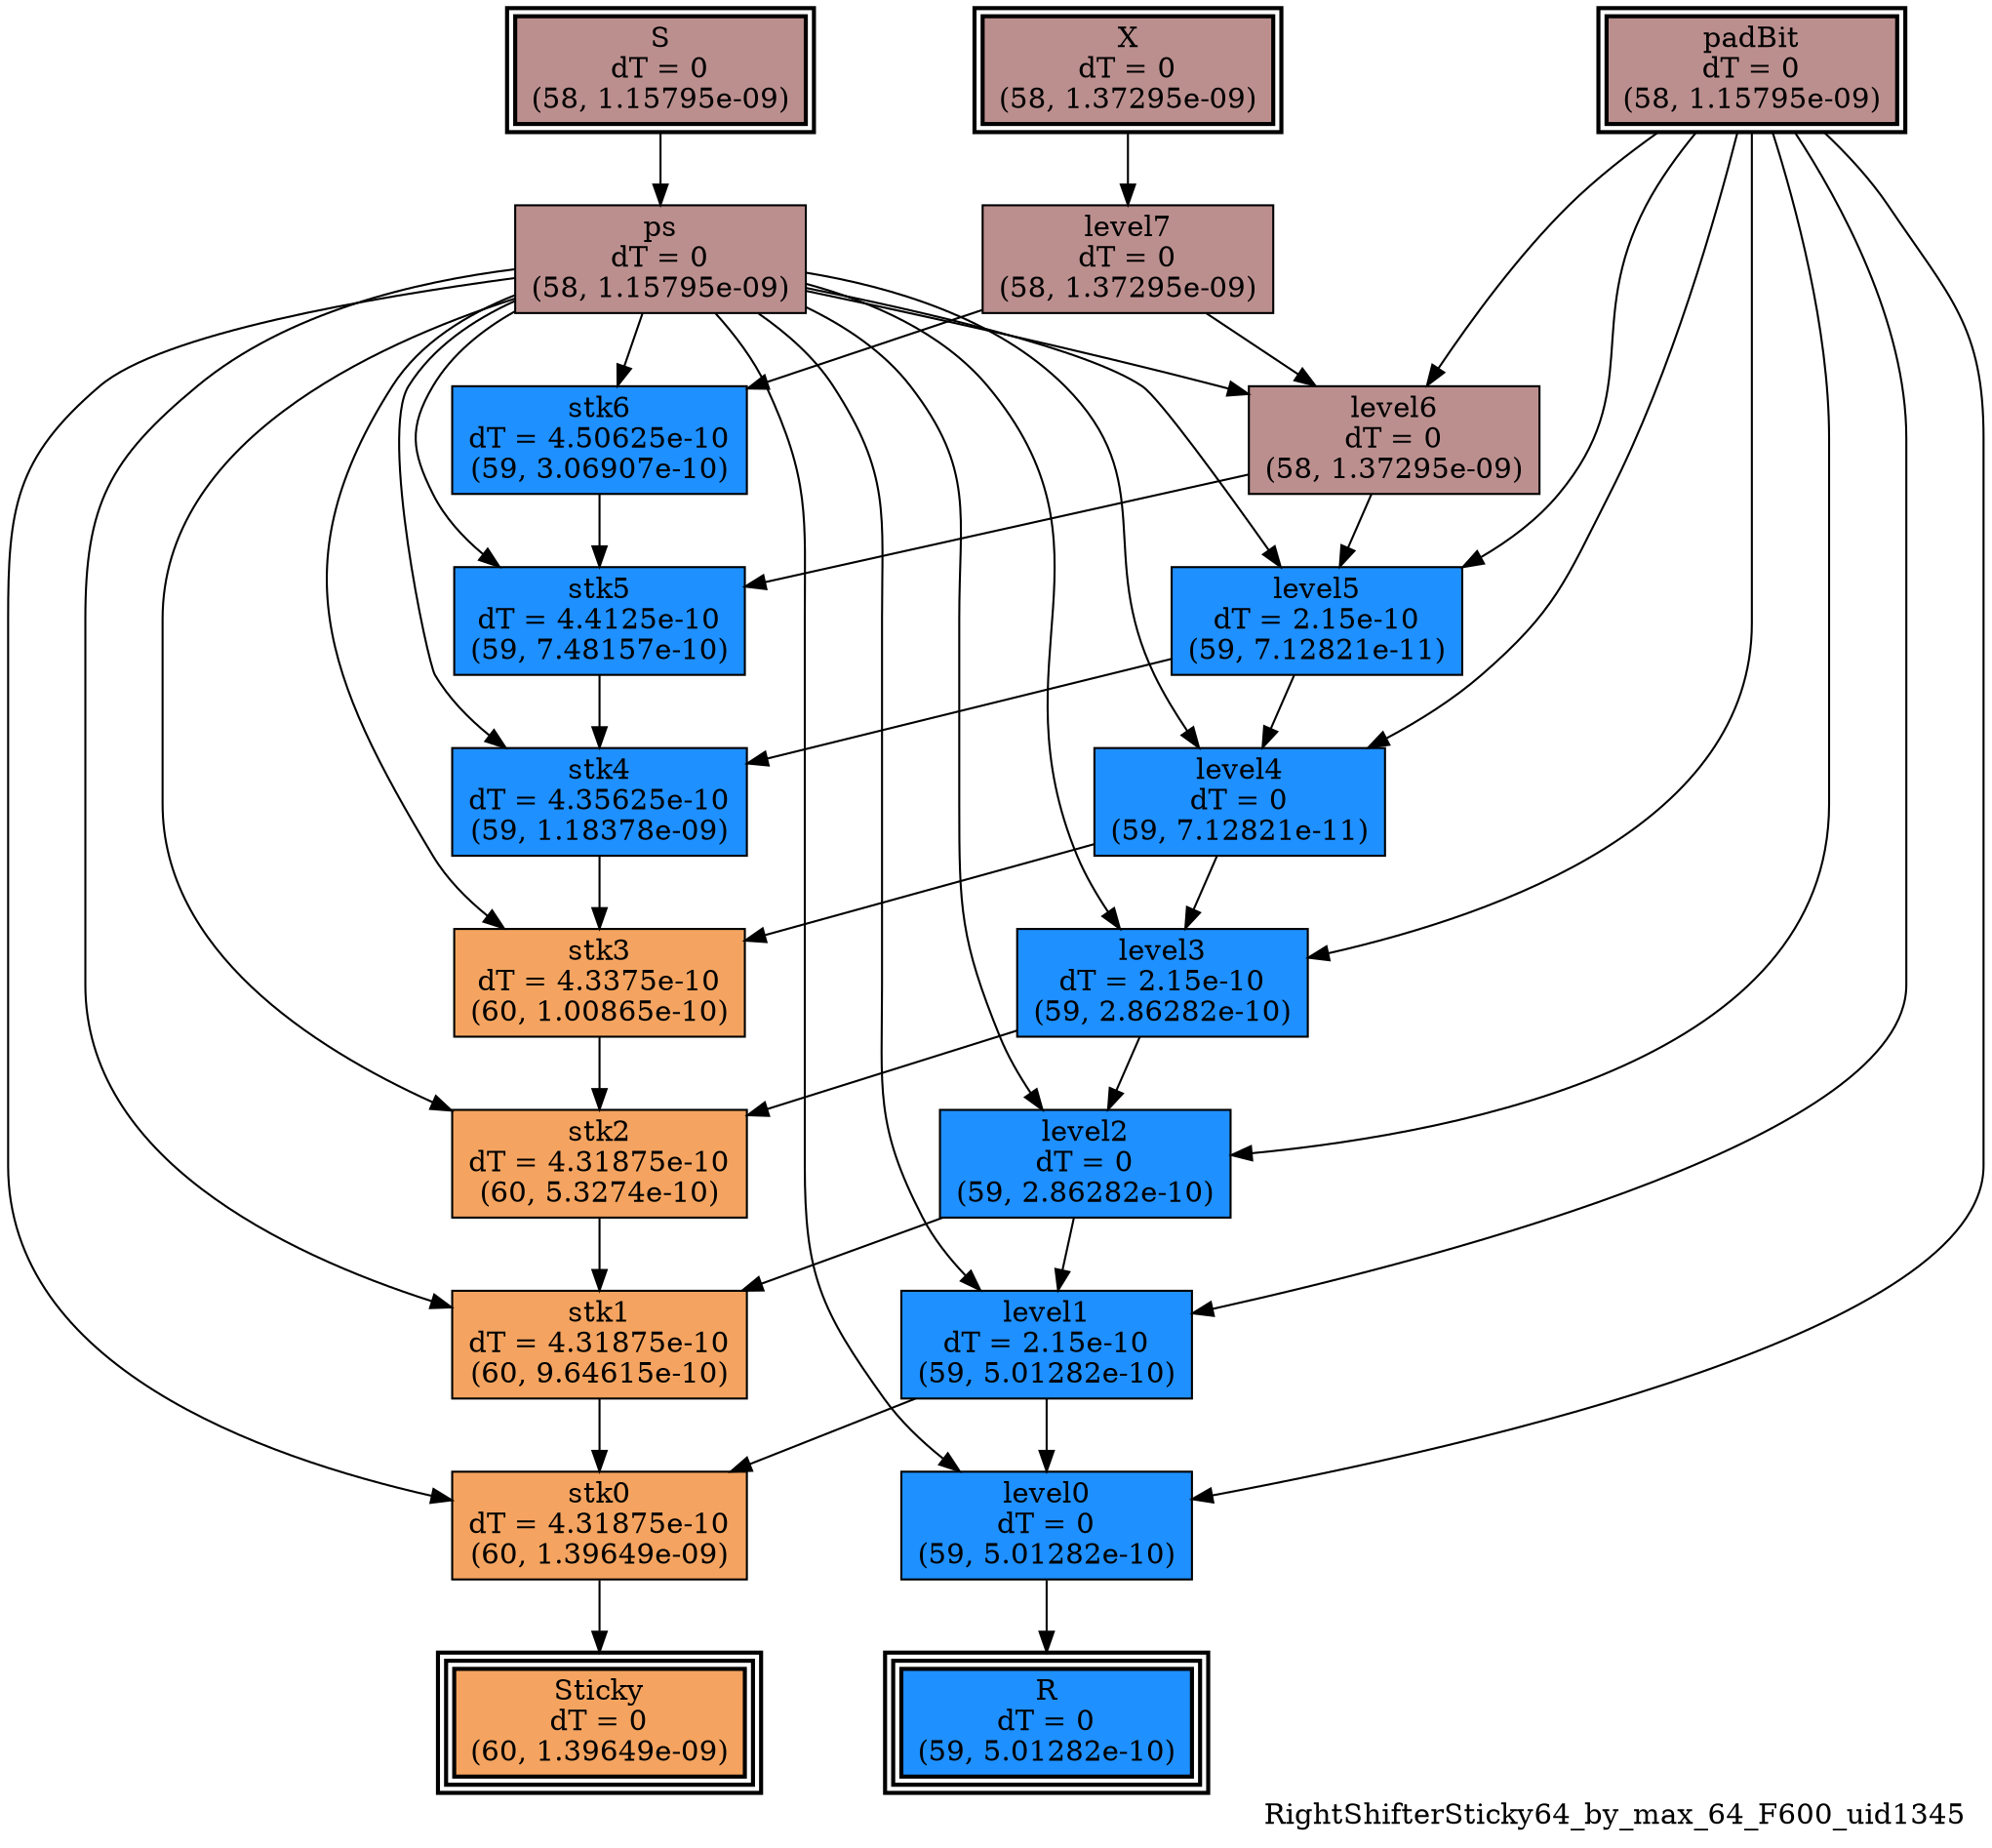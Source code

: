 digraph RightShifterSticky64_by_max_64_F600_uid1345
{
	//graph drawing options
	label=RightShifterSticky64_by_max_64_F600_uid1345;
	labelloc=bottom;
	labeljust=right;
	ratio=auto;
	nodesep=0.25;
	ranksep=0.5;

	//input/output signals of operator RightShifterSticky64_by_max_64_F600_uid1345
	X__RightShifterSticky64_by_max_64_F600_uid1345 [ label="X\ndT = 0\n(58, 1.37295e-09)", shape=box, color=black, style="bold, filled", fillcolor=rosybrown, peripheries=2 ];
	S__RightShifterSticky64_by_max_64_F600_uid1345 [ label="S\ndT = 0\n(58, 1.15795e-09)", shape=box, color=black, style="bold, filled", fillcolor=rosybrown, peripheries=2 ];
	padBit__RightShifterSticky64_by_max_64_F600_uid1345 [ label="padBit\ndT = 0\n(58, 1.15795e-09)", shape=box, color=black, style="bold, filled", fillcolor=rosybrown, peripheries=2 ];
	R__RightShifterSticky64_by_max_64_F600_uid1345 [ label="R\ndT = 0\n(59, 5.01282e-10)", shape=box, color=black, style="bold, filled", fillcolor=dodgerblue, peripheries=3 ];
	Sticky__RightShifterSticky64_by_max_64_F600_uid1345 [ label="Sticky\ndT = 0\n(60, 1.39649e-09)", shape=box, color=black, style="bold, filled", fillcolor=sandybrown, peripheries=3 ];
	{rank=same X__RightShifterSticky64_by_max_64_F600_uid1345, S__RightShifterSticky64_by_max_64_F600_uid1345, padBit__RightShifterSticky64_by_max_64_F600_uid1345};
	{rank=same R__RightShifterSticky64_by_max_64_F600_uid1345, Sticky__RightShifterSticky64_by_max_64_F600_uid1345};
	//internal signals of operator RightShifterSticky64_by_max_64_F600_uid1345
	ps__RightShifterSticky64_by_max_64_F600_uid1345 [ label="ps\ndT = 0\n(58, 1.15795e-09)", shape=box, color=black, style=filled, fillcolor=rosybrown, peripheries=1 ];
	level7__RightShifterSticky64_by_max_64_F600_uid1345 [ label="level7\ndT = 0\n(58, 1.37295e-09)", shape=box, color=black, style=filled, fillcolor=rosybrown, peripheries=1 ];
	stk6__RightShifterSticky64_by_max_64_F600_uid1345 [ label="stk6\ndT = 4.50625e-10\n(59, 3.06907e-10)", shape=box, color=black, style=filled, fillcolor=dodgerblue, peripheries=1 ];
	level6__RightShifterSticky64_by_max_64_F600_uid1345 [ label="level6\ndT = 0\n(58, 1.37295e-09)", shape=box, color=black, style=filled, fillcolor=rosybrown, peripheries=1 ];
	stk5__RightShifterSticky64_by_max_64_F600_uid1345 [ label="stk5\ndT = 4.4125e-10\n(59, 7.48157e-10)", shape=box, color=black, style=filled, fillcolor=dodgerblue, peripheries=1 ];
	level5__RightShifterSticky64_by_max_64_F600_uid1345 [ label="level5\ndT = 2.15e-10\n(59, 7.12821e-11)", shape=box, color=black, style=filled, fillcolor=dodgerblue, peripheries=1 ];
	stk4__RightShifterSticky64_by_max_64_F600_uid1345 [ label="stk4\ndT = 4.35625e-10\n(59, 1.18378e-09)", shape=box, color=black, style=filled, fillcolor=dodgerblue, peripheries=1 ];
	level4__RightShifterSticky64_by_max_64_F600_uid1345 [ label="level4\ndT = 0\n(59, 7.12821e-11)", shape=box, color=black, style=filled, fillcolor=dodgerblue, peripheries=1 ];
	stk3__RightShifterSticky64_by_max_64_F600_uid1345 [ label="stk3\ndT = 4.3375e-10\n(60, 1.00865e-10)", shape=box, color=black, style=filled, fillcolor=sandybrown, peripheries=1 ];
	level3__RightShifterSticky64_by_max_64_F600_uid1345 [ label="level3\ndT = 2.15e-10\n(59, 2.86282e-10)", shape=box, color=black, style=filled, fillcolor=dodgerblue, peripheries=1 ];
	stk2__RightShifterSticky64_by_max_64_F600_uid1345 [ label="stk2\ndT = 4.31875e-10\n(60, 5.3274e-10)", shape=box, color=black, style=filled, fillcolor=sandybrown, peripheries=1 ];
	level2__RightShifterSticky64_by_max_64_F600_uid1345 [ label="level2\ndT = 0\n(59, 2.86282e-10)", shape=box, color=black, style=filled, fillcolor=dodgerblue, peripheries=1 ];
	stk1__RightShifterSticky64_by_max_64_F600_uid1345 [ label="stk1\ndT = 4.31875e-10\n(60, 9.64615e-10)", shape=box, color=black, style=filled, fillcolor=sandybrown, peripheries=1 ];
	level1__RightShifterSticky64_by_max_64_F600_uid1345 [ label="level1\ndT = 2.15e-10\n(59, 5.01282e-10)", shape=box, color=black, style=filled, fillcolor=dodgerblue, peripheries=1 ];
	stk0__RightShifterSticky64_by_max_64_F600_uid1345 [ label="stk0\ndT = 4.31875e-10\n(60, 1.39649e-09)", shape=box, color=black, style=filled, fillcolor=sandybrown, peripheries=1 ];
	level0__RightShifterSticky64_by_max_64_F600_uid1345 [ label="level0\ndT = 0\n(59, 5.01282e-10)", shape=box, color=black, style=filled, fillcolor=dodgerblue, peripheries=1 ];

	//subcomponents of operator RightShifterSticky64_by_max_64_F600_uid1345

	//input and internal signal connections of operator RightShifterSticky64_by_max_64_F600_uid1345
	X__RightShifterSticky64_by_max_64_F600_uid1345 -> level7__RightShifterSticky64_by_max_64_F600_uid1345 [ arrowhead=normal, arrowsize=1.0, arrowtail=normal, color=black, dir=forward  ];
	S__RightShifterSticky64_by_max_64_F600_uid1345 -> ps__RightShifterSticky64_by_max_64_F600_uid1345 [ arrowhead=normal, arrowsize=1.0, arrowtail=normal, color=black, dir=forward  ];
	padBit__RightShifterSticky64_by_max_64_F600_uid1345 -> level6__RightShifterSticky64_by_max_64_F600_uid1345 [ arrowhead=normal, arrowsize=1.0, arrowtail=normal, color=black, dir=forward  ];
	padBit__RightShifterSticky64_by_max_64_F600_uid1345 -> level5__RightShifterSticky64_by_max_64_F600_uid1345 [ arrowhead=normal, arrowsize=1.0, arrowtail=normal, color=black, dir=forward  ];
	padBit__RightShifterSticky64_by_max_64_F600_uid1345 -> level4__RightShifterSticky64_by_max_64_F600_uid1345 [ arrowhead=normal, arrowsize=1.0, arrowtail=normal, color=black, dir=forward  ];
	padBit__RightShifterSticky64_by_max_64_F600_uid1345 -> level3__RightShifterSticky64_by_max_64_F600_uid1345 [ arrowhead=normal, arrowsize=1.0, arrowtail=normal, color=black, dir=forward  ];
	padBit__RightShifterSticky64_by_max_64_F600_uid1345 -> level2__RightShifterSticky64_by_max_64_F600_uid1345 [ arrowhead=normal, arrowsize=1.0, arrowtail=normal, color=black, dir=forward  ];
	padBit__RightShifterSticky64_by_max_64_F600_uid1345 -> level1__RightShifterSticky64_by_max_64_F600_uid1345 [ arrowhead=normal, arrowsize=1.0, arrowtail=normal, color=black, dir=forward  ];
	padBit__RightShifterSticky64_by_max_64_F600_uid1345 -> level0__RightShifterSticky64_by_max_64_F600_uid1345 [ arrowhead=normal, arrowsize=1.0, arrowtail=normal, color=black, dir=forward  ];
	ps__RightShifterSticky64_by_max_64_F600_uid1345 -> stk6__RightShifterSticky64_by_max_64_F600_uid1345 [ arrowhead=normal, arrowsize=1.0, arrowtail=normal, color=black, dir=forward  ];
	ps__RightShifterSticky64_by_max_64_F600_uid1345 -> level6__RightShifterSticky64_by_max_64_F600_uid1345 [ arrowhead=normal, arrowsize=1.0, arrowtail=normal, color=black, dir=forward  ];
	ps__RightShifterSticky64_by_max_64_F600_uid1345 -> stk5__RightShifterSticky64_by_max_64_F600_uid1345 [ arrowhead=normal, arrowsize=1.0, arrowtail=normal, color=black, dir=forward  ];
	ps__RightShifterSticky64_by_max_64_F600_uid1345 -> level5__RightShifterSticky64_by_max_64_F600_uid1345 [ arrowhead=normal, arrowsize=1.0, arrowtail=normal, color=black, dir=forward  ];
	ps__RightShifterSticky64_by_max_64_F600_uid1345 -> stk4__RightShifterSticky64_by_max_64_F600_uid1345 [ arrowhead=normal, arrowsize=1.0, arrowtail=normal, color=black, dir=forward  ];
	ps__RightShifterSticky64_by_max_64_F600_uid1345 -> level4__RightShifterSticky64_by_max_64_F600_uid1345 [ arrowhead=normal, arrowsize=1.0, arrowtail=normal, color=black, dir=forward  ];
	ps__RightShifterSticky64_by_max_64_F600_uid1345 -> stk3__RightShifterSticky64_by_max_64_F600_uid1345 [ arrowhead=normal, arrowsize=1.0, arrowtail=normal, color=black, dir=forward  ];
	ps__RightShifterSticky64_by_max_64_F600_uid1345 -> level3__RightShifterSticky64_by_max_64_F600_uid1345 [ arrowhead=normal, arrowsize=1.0, arrowtail=normal, color=black, dir=forward  ];
	ps__RightShifterSticky64_by_max_64_F600_uid1345 -> stk2__RightShifterSticky64_by_max_64_F600_uid1345 [ arrowhead=normal, arrowsize=1.0, arrowtail=normal, color=black, dir=forward  ];
	ps__RightShifterSticky64_by_max_64_F600_uid1345 -> level2__RightShifterSticky64_by_max_64_F600_uid1345 [ arrowhead=normal, arrowsize=1.0, arrowtail=normal, color=black, dir=forward  ];
	ps__RightShifterSticky64_by_max_64_F600_uid1345 -> stk1__RightShifterSticky64_by_max_64_F600_uid1345 [ arrowhead=normal, arrowsize=1.0, arrowtail=normal, color=black, dir=forward  ];
	ps__RightShifterSticky64_by_max_64_F600_uid1345 -> level1__RightShifterSticky64_by_max_64_F600_uid1345 [ arrowhead=normal, arrowsize=1.0, arrowtail=normal, color=black, dir=forward  ];
	ps__RightShifterSticky64_by_max_64_F600_uid1345 -> stk0__RightShifterSticky64_by_max_64_F600_uid1345 [ arrowhead=normal, arrowsize=1.0, arrowtail=normal, color=black, dir=forward  ];
	ps__RightShifterSticky64_by_max_64_F600_uid1345 -> level0__RightShifterSticky64_by_max_64_F600_uid1345 [ arrowhead=normal, arrowsize=1.0, arrowtail=normal, color=black, dir=forward  ];
	level7__RightShifterSticky64_by_max_64_F600_uid1345 -> stk6__RightShifterSticky64_by_max_64_F600_uid1345 [ arrowhead=normal, arrowsize=1.0, arrowtail=normal, color=black, dir=forward  ];
	level7__RightShifterSticky64_by_max_64_F600_uid1345 -> level6__RightShifterSticky64_by_max_64_F600_uid1345 [ arrowhead=normal, arrowsize=1.0, arrowtail=normal, color=black, dir=forward  ];
	stk6__RightShifterSticky64_by_max_64_F600_uid1345 -> stk5__RightShifterSticky64_by_max_64_F600_uid1345 [ arrowhead=normal, arrowsize=1.0, arrowtail=normal, color=black, dir=forward  ];
	level6__RightShifterSticky64_by_max_64_F600_uid1345 -> stk5__RightShifterSticky64_by_max_64_F600_uid1345 [ arrowhead=normal, arrowsize=1.0, arrowtail=normal, color=black, dir=forward  ];
	level6__RightShifterSticky64_by_max_64_F600_uid1345 -> level5__RightShifterSticky64_by_max_64_F600_uid1345 [ arrowhead=normal, arrowsize=1.0, arrowtail=normal, color=black, dir=forward  ];
	stk5__RightShifterSticky64_by_max_64_F600_uid1345 -> stk4__RightShifterSticky64_by_max_64_F600_uid1345 [ arrowhead=normal, arrowsize=1.0, arrowtail=normal, color=black, dir=forward  ];
	level5__RightShifterSticky64_by_max_64_F600_uid1345 -> stk4__RightShifterSticky64_by_max_64_F600_uid1345 [ arrowhead=normal, arrowsize=1.0, arrowtail=normal, color=black, dir=forward  ];
	level5__RightShifterSticky64_by_max_64_F600_uid1345 -> level4__RightShifterSticky64_by_max_64_F600_uid1345 [ arrowhead=normal, arrowsize=1.0, arrowtail=normal, color=black, dir=forward  ];
	stk4__RightShifterSticky64_by_max_64_F600_uid1345 -> stk3__RightShifterSticky64_by_max_64_F600_uid1345 [ arrowhead=normal, arrowsize=1.0, arrowtail=normal, color=black, dir=forward  ];
	level4__RightShifterSticky64_by_max_64_F600_uid1345 -> stk3__RightShifterSticky64_by_max_64_F600_uid1345 [ arrowhead=normal, arrowsize=1.0, arrowtail=normal, color=black, dir=forward  ];
	level4__RightShifterSticky64_by_max_64_F600_uid1345 -> level3__RightShifterSticky64_by_max_64_F600_uid1345 [ arrowhead=normal, arrowsize=1.0, arrowtail=normal, color=black, dir=forward  ];
	stk3__RightShifterSticky64_by_max_64_F600_uid1345 -> stk2__RightShifterSticky64_by_max_64_F600_uid1345 [ arrowhead=normal, arrowsize=1.0, arrowtail=normal, color=black, dir=forward  ];
	level3__RightShifterSticky64_by_max_64_F600_uid1345 -> stk2__RightShifterSticky64_by_max_64_F600_uid1345 [ arrowhead=normal, arrowsize=1.0, arrowtail=normal, color=black, dir=forward  ];
	level3__RightShifterSticky64_by_max_64_F600_uid1345 -> level2__RightShifterSticky64_by_max_64_F600_uid1345 [ arrowhead=normal, arrowsize=1.0, arrowtail=normal, color=black, dir=forward  ];
	stk2__RightShifterSticky64_by_max_64_F600_uid1345 -> stk1__RightShifterSticky64_by_max_64_F600_uid1345 [ arrowhead=normal, arrowsize=1.0, arrowtail=normal, color=black, dir=forward  ];
	level2__RightShifterSticky64_by_max_64_F600_uid1345 -> stk1__RightShifterSticky64_by_max_64_F600_uid1345 [ arrowhead=normal, arrowsize=1.0, arrowtail=normal, color=black, dir=forward  ];
	level2__RightShifterSticky64_by_max_64_F600_uid1345 -> level1__RightShifterSticky64_by_max_64_F600_uid1345 [ arrowhead=normal, arrowsize=1.0, arrowtail=normal, color=black, dir=forward  ];
	stk1__RightShifterSticky64_by_max_64_F600_uid1345 -> stk0__RightShifterSticky64_by_max_64_F600_uid1345 [ arrowhead=normal, arrowsize=1.0, arrowtail=normal, color=black, dir=forward  ];
	level1__RightShifterSticky64_by_max_64_F600_uid1345 -> stk0__RightShifterSticky64_by_max_64_F600_uid1345 [ arrowhead=normal, arrowsize=1.0, arrowtail=normal, color=black, dir=forward  ];
	level1__RightShifterSticky64_by_max_64_F600_uid1345 -> level0__RightShifterSticky64_by_max_64_F600_uid1345 [ arrowhead=normal, arrowsize=1.0, arrowtail=normal, color=black, dir=forward  ];
	stk0__RightShifterSticky64_by_max_64_F600_uid1345 -> Sticky__RightShifterSticky64_by_max_64_F600_uid1345 [ arrowhead=normal, arrowsize=1.0, arrowtail=normal, color=black, dir=forward  ];
	level0__RightShifterSticky64_by_max_64_F600_uid1345 -> R__RightShifterSticky64_by_max_64_F600_uid1345 [ arrowhead=normal, arrowsize=1.0, arrowtail=normal, color=black, dir=forward  ];
}

